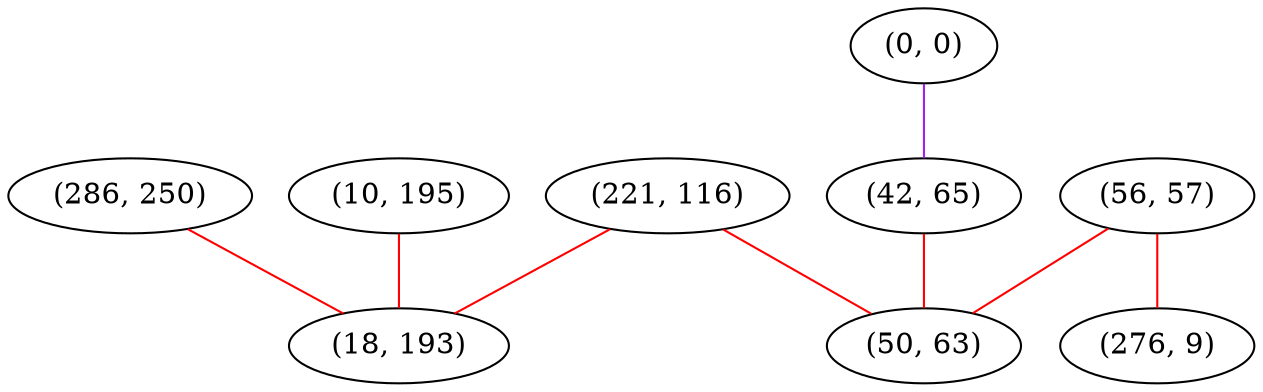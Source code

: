 graph "" {
"(286, 250)";
"(221, 116)";
"(56, 57)";
"(0, 0)";
"(276, 9)";
"(42, 65)";
"(50, 63)";
"(10, 195)";
"(18, 193)";
"(286, 250)" -- "(18, 193)"  [color=red, key=0, weight=1];
"(221, 116)" -- "(50, 63)"  [color=red, key=0, weight=1];
"(221, 116)" -- "(18, 193)"  [color=red, key=0, weight=1];
"(56, 57)" -- "(50, 63)"  [color=red, key=0, weight=1];
"(56, 57)" -- "(276, 9)"  [color=red, key=0, weight=1];
"(0, 0)" -- "(42, 65)"  [color=purple, key=0, weight=4];
"(42, 65)" -- "(50, 63)"  [color=red, key=0, weight=1];
"(10, 195)" -- "(18, 193)"  [color=red, key=0, weight=1];
}
